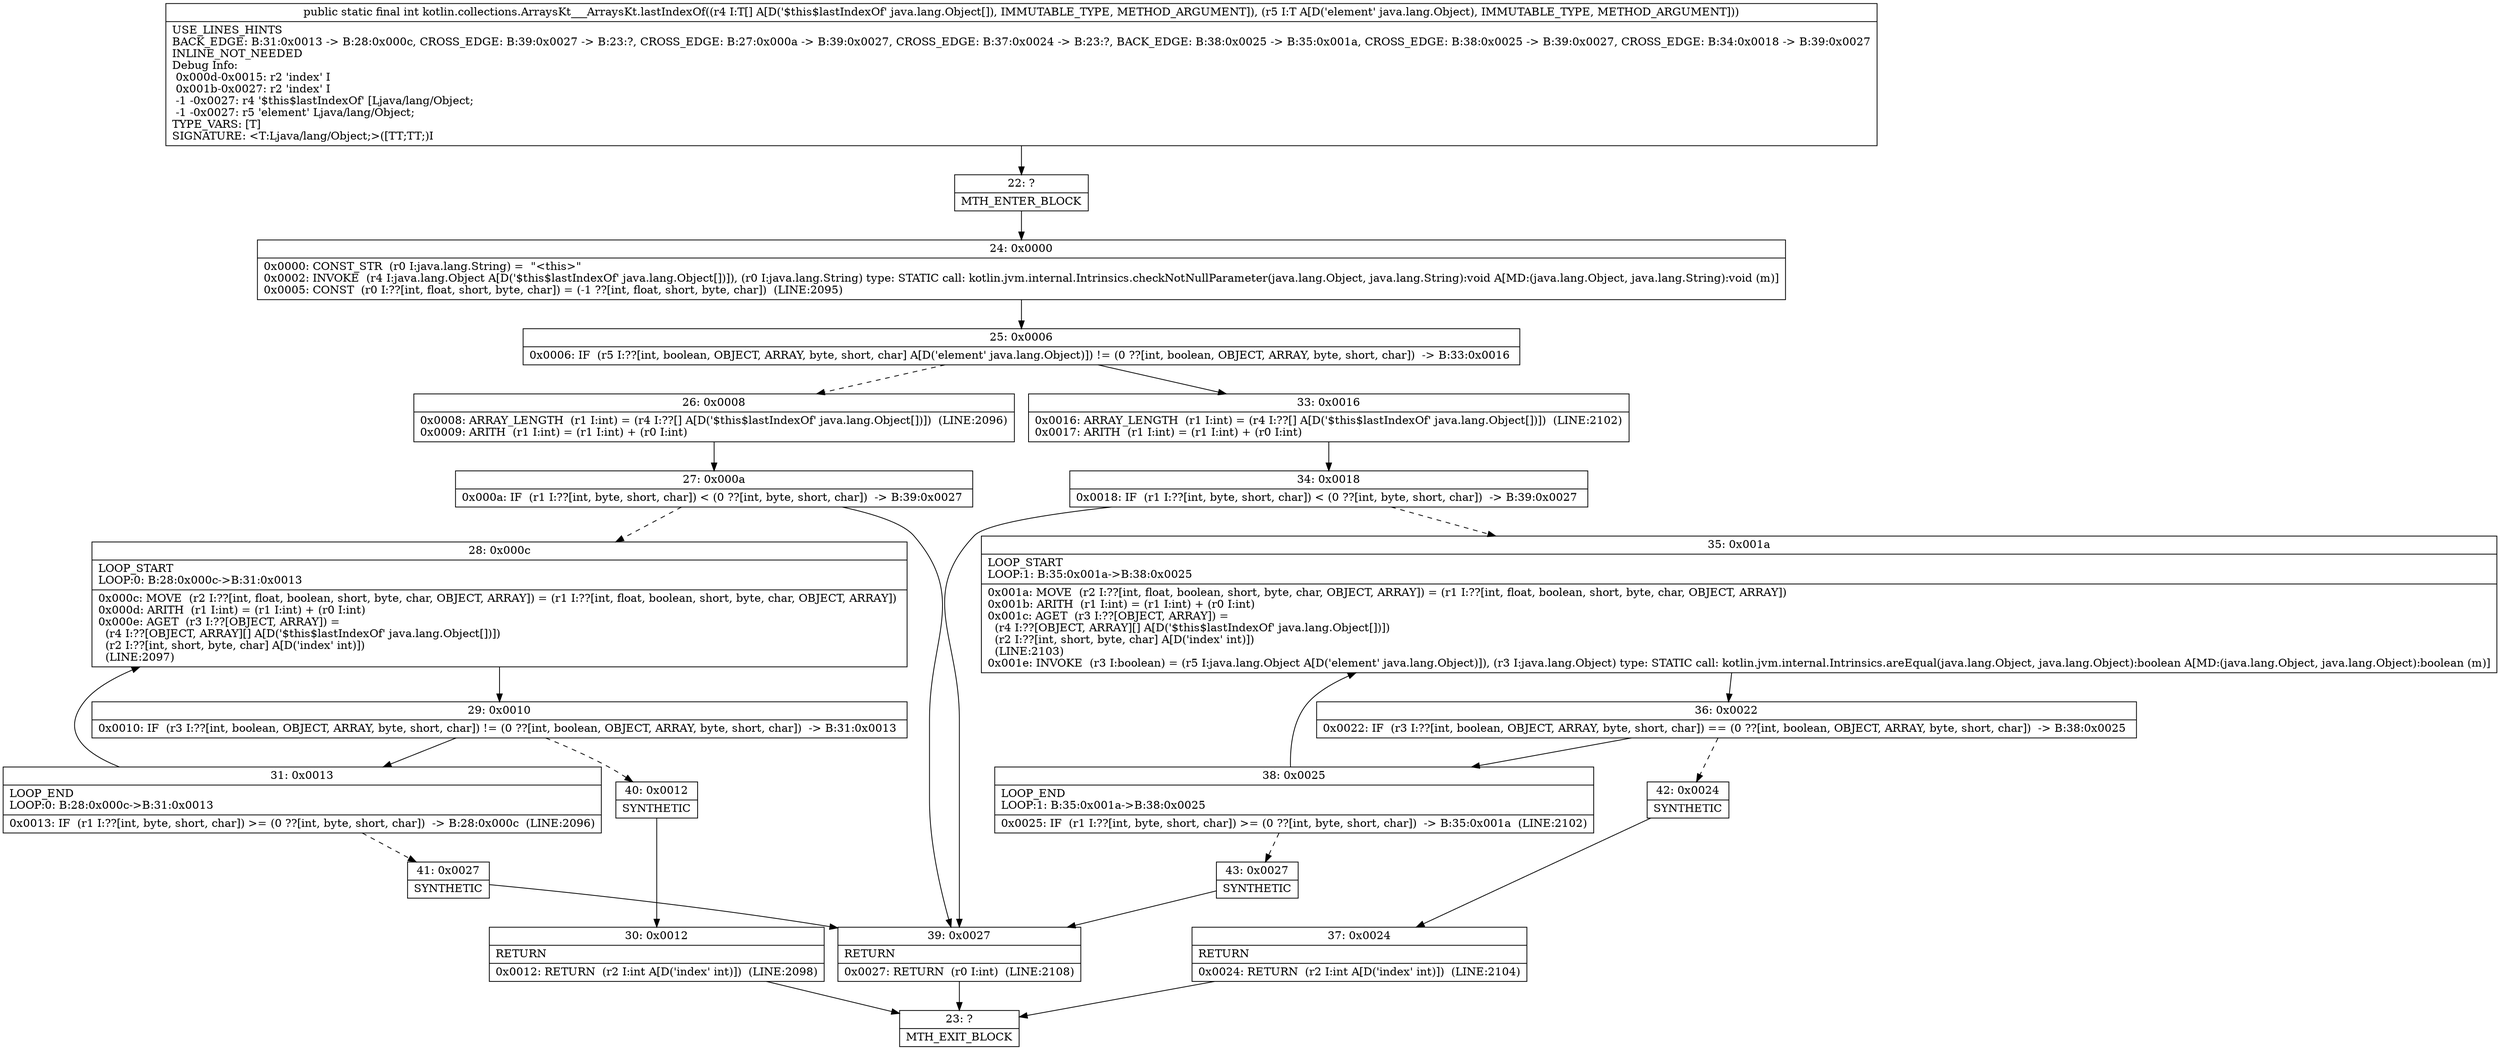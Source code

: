 digraph "CFG forkotlin.collections.ArraysKt___ArraysKt.lastIndexOf([Ljava\/lang\/Object;Ljava\/lang\/Object;)I" {
Node_22 [shape=record,label="{22\:\ ?|MTH_ENTER_BLOCK\l}"];
Node_24 [shape=record,label="{24\:\ 0x0000|0x0000: CONST_STR  (r0 I:java.lang.String) =  \"\<this\>\" \l0x0002: INVOKE  (r4 I:java.lang.Object A[D('$this$lastIndexOf' java.lang.Object[])]), (r0 I:java.lang.String) type: STATIC call: kotlin.jvm.internal.Intrinsics.checkNotNullParameter(java.lang.Object, java.lang.String):void A[MD:(java.lang.Object, java.lang.String):void (m)]\l0x0005: CONST  (r0 I:??[int, float, short, byte, char]) = (\-1 ??[int, float, short, byte, char])  (LINE:2095)\l}"];
Node_25 [shape=record,label="{25\:\ 0x0006|0x0006: IF  (r5 I:??[int, boolean, OBJECT, ARRAY, byte, short, char] A[D('element' java.lang.Object)]) != (0 ??[int, boolean, OBJECT, ARRAY, byte, short, char])  \-\> B:33:0x0016 \l}"];
Node_26 [shape=record,label="{26\:\ 0x0008|0x0008: ARRAY_LENGTH  (r1 I:int) = (r4 I:??[] A[D('$this$lastIndexOf' java.lang.Object[])])  (LINE:2096)\l0x0009: ARITH  (r1 I:int) = (r1 I:int) + (r0 I:int) \l}"];
Node_27 [shape=record,label="{27\:\ 0x000a|0x000a: IF  (r1 I:??[int, byte, short, char]) \< (0 ??[int, byte, short, char])  \-\> B:39:0x0027 \l}"];
Node_28 [shape=record,label="{28\:\ 0x000c|LOOP_START\lLOOP:0: B:28:0x000c\-\>B:31:0x0013\l|0x000c: MOVE  (r2 I:??[int, float, boolean, short, byte, char, OBJECT, ARRAY]) = (r1 I:??[int, float, boolean, short, byte, char, OBJECT, ARRAY]) \l0x000d: ARITH  (r1 I:int) = (r1 I:int) + (r0 I:int) \l0x000e: AGET  (r3 I:??[OBJECT, ARRAY]) = \l  (r4 I:??[OBJECT, ARRAY][] A[D('$this$lastIndexOf' java.lang.Object[])])\l  (r2 I:??[int, short, byte, char] A[D('index' int)])\l  (LINE:2097)\l}"];
Node_29 [shape=record,label="{29\:\ 0x0010|0x0010: IF  (r3 I:??[int, boolean, OBJECT, ARRAY, byte, short, char]) != (0 ??[int, boolean, OBJECT, ARRAY, byte, short, char])  \-\> B:31:0x0013 \l}"];
Node_31 [shape=record,label="{31\:\ 0x0013|LOOP_END\lLOOP:0: B:28:0x000c\-\>B:31:0x0013\l|0x0013: IF  (r1 I:??[int, byte, short, char]) \>= (0 ??[int, byte, short, char])  \-\> B:28:0x000c  (LINE:2096)\l}"];
Node_41 [shape=record,label="{41\:\ 0x0027|SYNTHETIC\l}"];
Node_40 [shape=record,label="{40\:\ 0x0012|SYNTHETIC\l}"];
Node_30 [shape=record,label="{30\:\ 0x0012|RETURN\l|0x0012: RETURN  (r2 I:int A[D('index' int)])  (LINE:2098)\l}"];
Node_23 [shape=record,label="{23\:\ ?|MTH_EXIT_BLOCK\l}"];
Node_39 [shape=record,label="{39\:\ 0x0027|RETURN\l|0x0027: RETURN  (r0 I:int)  (LINE:2108)\l}"];
Node_33 [shape=record,label="{33\:\ 0x0016|0x0016: ARRAY_LENGTH  (r1 I:int) = (r4 I:??[] A[D('$this$lastIndexOf' java.lang.Object[])])  (LINE:2102)\l0x0017: ARITH  (r1 I:int) = (r1 I:int) + (r0 I:int) \l}"];
Node_34 [shape=record,label="{34\:\ 0x0018|0x0018: IF  (r1 I:??[int, byte, short, char]) \< (0 ??[int, byte, short, char])  \-\> B:39:0x0027 \l}"];
Node_35 [shape=record,label="{35\:\ 0x001a|LOOP_START\lLOOP:1: B:35:0x001a\-\>B:38:0x0025\l|0x001a: MOVE  (r2 I:??[int, float, boolean, short, byte, char, OBJECT, ARRAY]) = (r1 I:??[int, float, boolean, short, byte, char, OBJECT, ARRAY]) \l0x001b: ARITH  (r1 I:int) = (r1 I:int) + (r0 I:int) \l0x001c: AGET  (r3 I:??[OBJECT, ARRAY]) = \l  (r4 I:??[OBJECT, ARRAY][] A[D('$this$lastIndexOf' java.lang.Object[])])\l  (r2 I:??[int, short, byte, char] A[D('index' int)])\l  (LINE:2103)\l0x001e: INVOKE  (r3 I:boolean) = (r5 I:java.lang.Object A[D('element' java.lang.Object)]), (r3 I:java.lang.Object) type: STATIC call: kotlin.jvm.internal.Intrinsics.areEqual(java.lang.Object, java.lang.Object):boolean A[MD:(java.lang.Object, java.lang.Object):boolean (m)]\l}"];
Node_36 [shape=record,label="{36\:\ 0x0022|0x0022: IF  (r3 I:??[int, boolean, OBJECT, ARRAY, byte, short, char]) == (0 ??[int, boolean, OBJECT, ARRAY, byte, short, char])  \-\> B:38:0x0025 \l}"];
Node_38 [shape=record,label="{38\:\ 0x0025|LOOP_END\lLOOP:1: B:35:0x001a\-\>B:38:0x0025\l|0x0025: IF  (r1 I:??[int, byte, short, char]) \>= (0 ??[int, byte, short, char])  \-\> B:35:0x001a  (LINE:2102)\l}"];
Node_43 [shape=record,label="{43\:\ 0x0027|SYNTHETIC\l}"];
Node_42 [shape=record,label="{42\:\ 0x0024|SYNTHETIC\l}"];
Node_37 [shape=record,label="{37\:\ 0x0024|RETURN\l|0x0024: RETURN  (r2 I:int A[D('index' int)])  (LINE:2104)\l}"];
MethodNode[shape=record,label="{public static final int kotlin.collections.ArraysKt___ArraysKt.lastIndexOf((r4 I:T[] A[D('$this$lastIndexOf' java.lang.Object[]), IMMUTABLE_TYPE, METHOD_ARGUMENT]), (r5 I:T A[D('element' java.lang.Object), IMMUTABLE_TYPE, METHOD_ARGUMENT]))  | USE_LINES_HINTS\lBACK_EDGE: B:31:0x0013 \-\> B:28:0x000c, CROSS_EDGE: B:39:0x0027 \-\> B:23:?, CROSS_EDGE: B:27:0x000a \-\> B:39:0x0027, CROSS_EDGE: B:37:0x0024 \-\> B:23:?, BACK_EDGE: B:38:0x0025 \-\> B:35:0x001a, CROSS_EDGE: B:38:0x0025 \-\> B:39:0x0027, CROSS_EDGE: B:34:0x0018 \-\> B:39:0x0027\lINLINE_NOT_NEEDED\lDebug Info:\l  0x000d\-0x0015: r2 'index' I\l  0x001b\-0x0027: r2 'index' I\l  \-1 \-0x0027: r4 '$this$lastIndexOf' [Ljava\/lang\/Object;\l  \-1 \-0x0027: r5 'element' Ljava\/lang\/Object;\lTYPE_VARS: [T]\lSIGNATURE: \<T:Ljava\/lang\/Object;\>([TT;TT;)I\l}"];
MethodNode -> Node_22;Node_22 -> Node_24;
Node_24 -> Node_25;
Node_25 -> Node_26[style=dashed];
Node_25 -> Node_33;
Node_26 -> Node_27;
Node_27 -> Node_28[style=dashed];
Node_27 -> Node_39;
Node_28 -> Node_29;
Node_29 -> Node_31;
Node_29 -> Node_40[style=dashed];
Node_31 -> Node_28;
Node_31 -> Node_41[style=dashed];
Node_41 -> Node_39;
Node_40 -> Node_30;
Node_30 -> Node_23;
Node_39 -> Node_23;
Node_33 -> Node_34;
Node_34 -> Node_35[style=dashed];
Node_34 -> Node_39;
Node_35 -> Node_36;
Node_36 -> Node_38;
Node_36 -> Node_42[style=dashed];
Node_38 -> Node_35;
Node_38 -> Node_43[style=dashed];
Node_43 -> Node_39;
Node_42 -> Node_37;
Node_37 -> Node_23;
}

